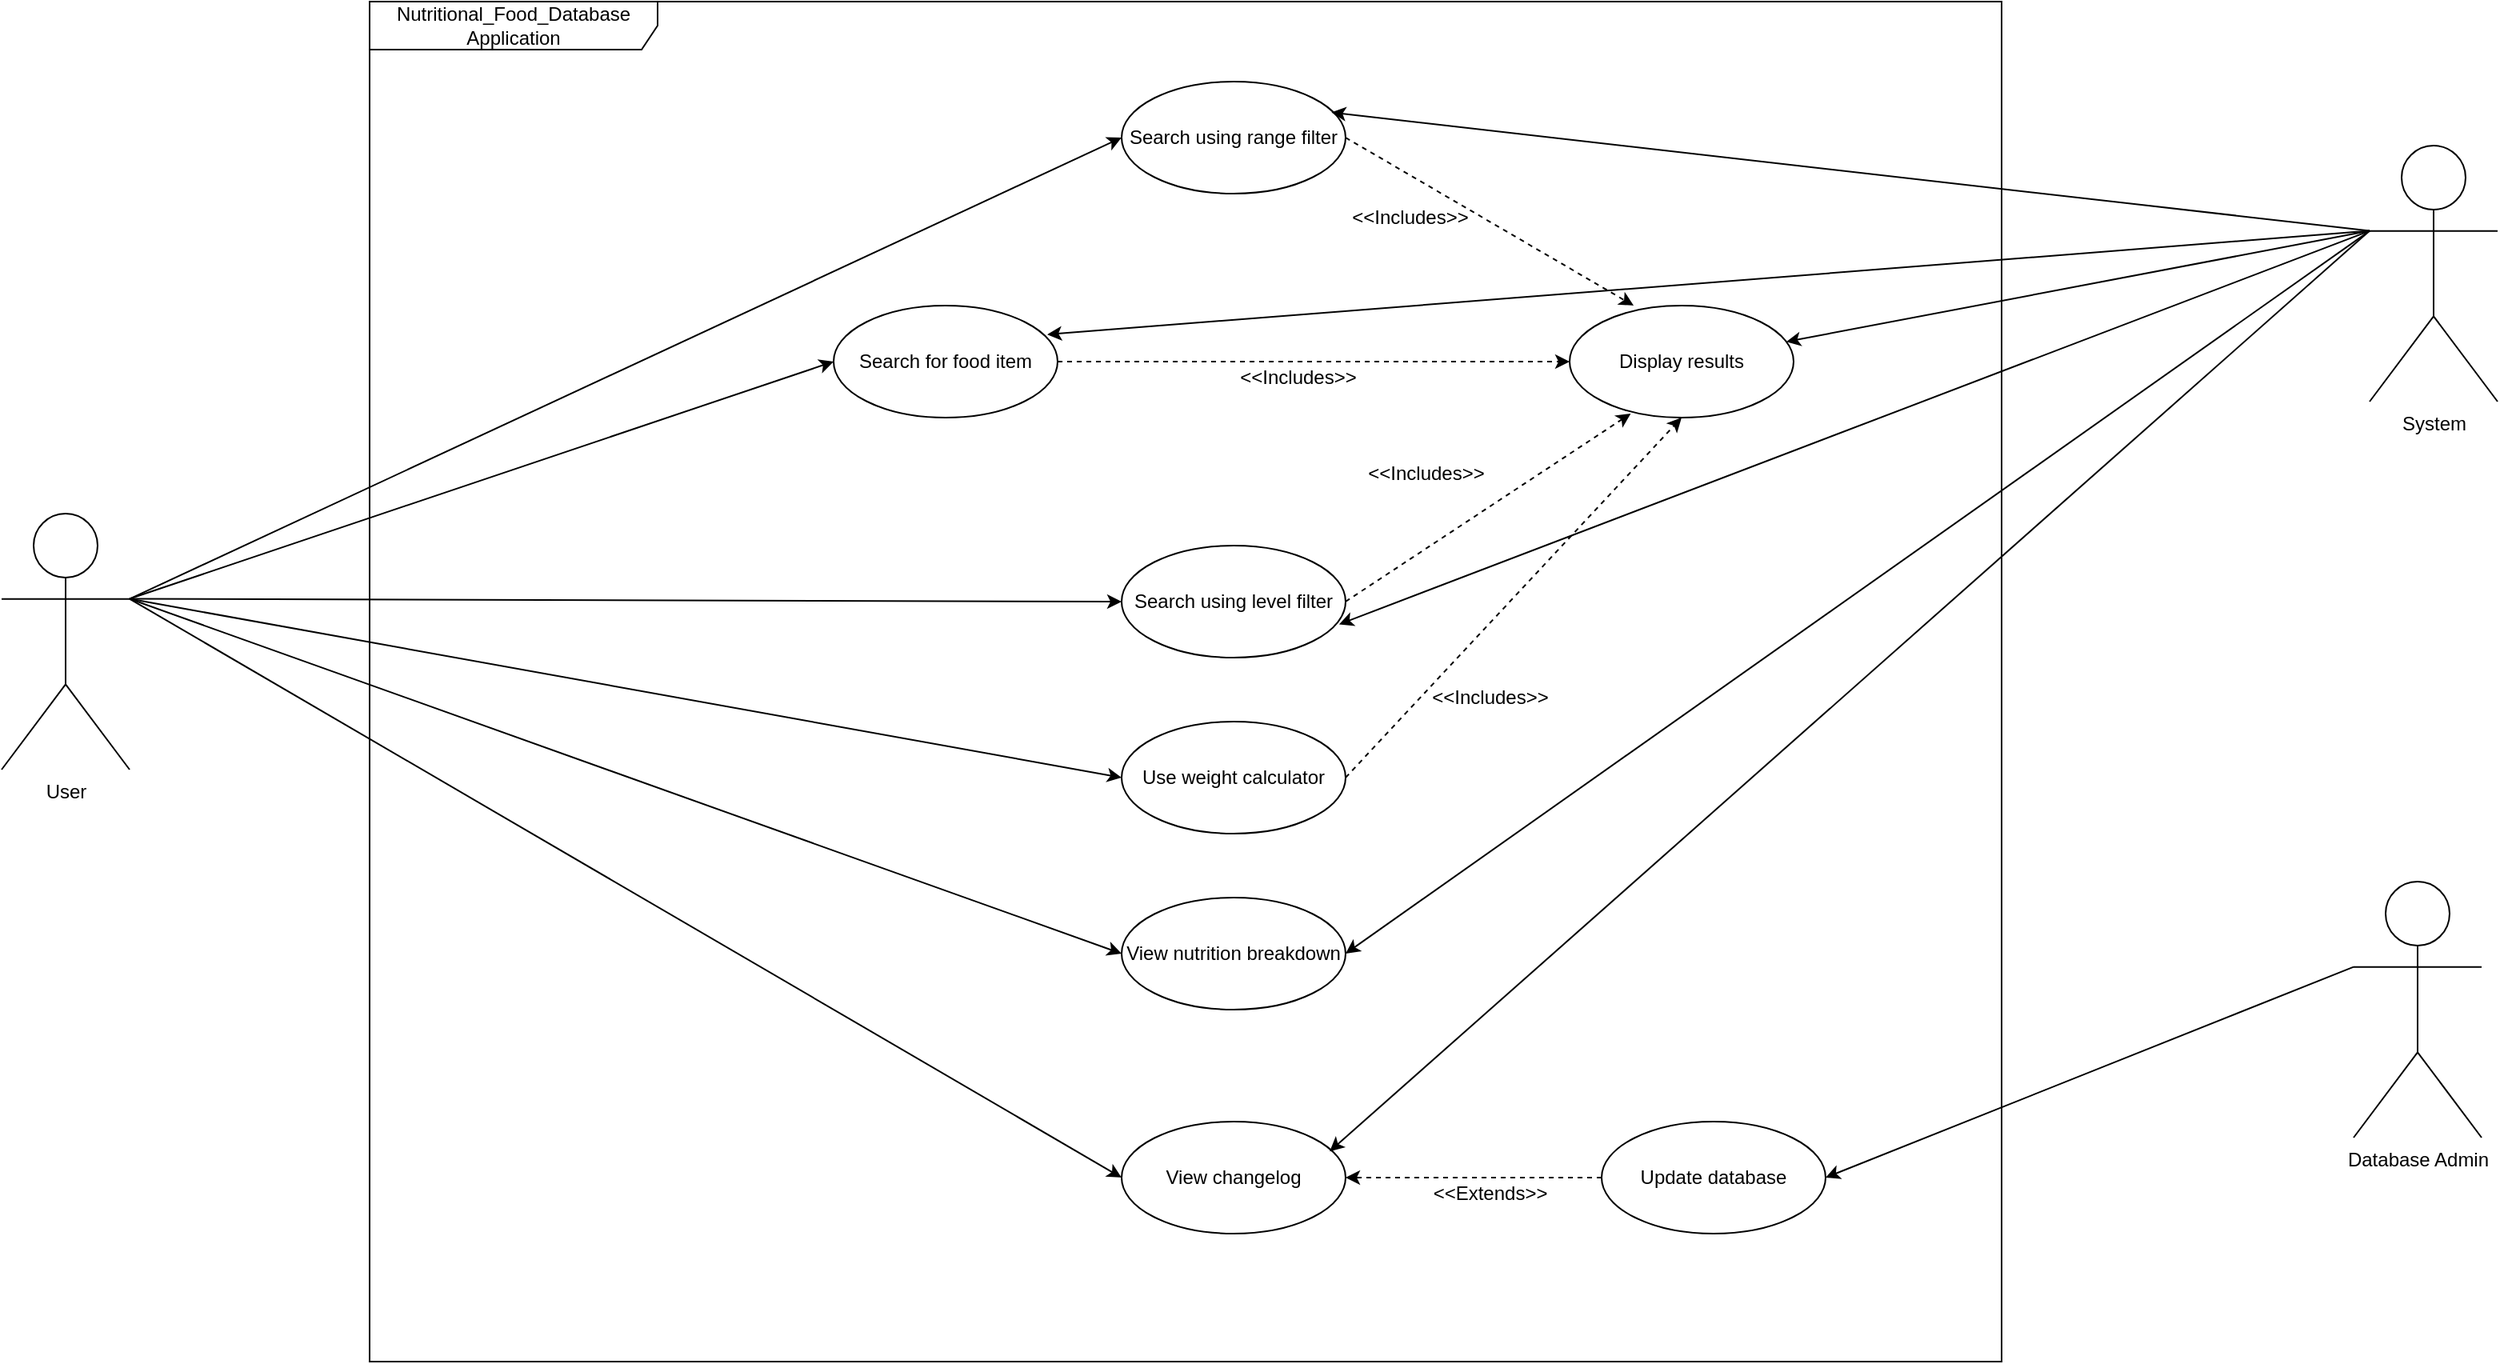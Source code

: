 <mxfile version="24.7.7">
  <diagram name="Page-1" id="2261PH8Z9EJJNpethrZJ">
    <mxGraphModel dx="2924" dy="1113" grid="1" gridSize="10" guides="1" tooltips="1" connect="1" arrows="1" fold="1" page="1" pageScale="1" pageWidth="850" pageHeight="1100" math="0" shadow="0">
      <root>
        <mxCell id="0" />
        <mxCell id="1" parent="0" />
        <mxCell id="-7jSWL6eJSZ1970H9pZF-1" value="Nutritional_Food_Database Application" style="shape=umlFrame;whiteSpace=wrap;html=1;pointerEvents=0;width=180;height=30;" parent="1" vertex="1">
          <mxGeometry x="150" y="150" width="1020" height="850" as="geometry" />
        </mxCell>
        <mxCell id="-7jSWL6eJSZ1970H9pZF-10" style="rounded=0;orthogonalLoop=1;jettySize=auto;html=1;exitX=1;exitY=0.333;exitDx=0;exitDy=0;exitPerimeter=0;entryX=0;entryY=0.5;entryDx=0;entryDy=0;" parent="1" source="-7jSWL6eJSZ1970H9pZF-2" target="-7jSWL6eJSZ1970H9pZF-9" edge="1">
          <mxGeometry relative="1" as="geometry" />
        </mxCell>
        <mxCell id="-7jSWL6eJSZ1970H9pZF-11" style="rounded=0;orthogonalLoop=1;jettySize=auto;html=1;exitX=1;exitY=0.333;exitDx=0;exitDy=0;exitPerimeter=0;entryX=0;entryY=0.5;entryDx=0;entryDy=0;" parent="1" source="-7jSWL6eJSZ1970H9pZF-2" target="-7jSWL6eJSZ1970H9pZF-8" edge="1">
          <mxGeometry relative="1" as="geometry" />
        </mxCell>
        <mxCell id="-7jSWL6eJSZ1970H9pZF-12" style="rounded=0;orthogonalLoop=1;jettySize=auto;html=1;exitX=1;exitY=0.333;exitDx=0;exitDy=0;exitPerimeter=0;entryX=0;entryY=0.5;entryDx=0;entryDy=0;" parent="1" source="-7jSWL6eJSZ1970H9pZF-2" target="-7jSWL6eJSZ1970H9pZF-7" edge="1">
          <mxGeometry relative="1" as="geometry" />
        </mxCell>
        <mxCell id="-7jSWL6eJSZ1970H9pZF-13" style="rounded=0;orthogonalLoop=1;jettySize=auto;html=1;exitX=1;exitY=0.333;exitDx=0;exitDy=0;exitPerimeter=0;entryX=0;entryY=0.5;entryDx=0;entryDy=0;" parent="1" source="-7jSWL6eJSZ1970H9pZF-2" target="-7jSWL6eJSZ1970H9pZF-6" edge="1">
          <mxGeometry relative="1" as="geometry" />
        </mxCell>
        <mxCell id="-7jSWL6eJSZ1970H9pZF-14" style="rounded=0;orthogonalLoop=1;jettySize=auto;html=1;exitX=1;exitY=0.333;exitDx=0;exitDy=0;exitPerimeter=0;entryX=0;entryY=0.5;entryDx=0;entryDy=0;" parent="1" source="-7jSWL6eJSZ1970H9pZF-2" target="-7jSWL6eJSZ1970H9pZF-5" edge="1">
          <mxGeometry relative="1" as="geometry" />
        </mxCell>
        <mxCell id="-7jSWL6eJSZ1970H9pZF-45" style="rounded=0;orthogonalLoop=1;jettySize=auto;html=1;exitX=1;exitY=0.333;exitDx=0;exitDy=0;exitPerimeter=0;entryX=0;entryY=0.5;entryDx=0;entryDy=0;" parent="1" source="-7jSWL6eJSZ1970H9pZF-2" target="-7jSWL6eJSZ1970H9pZF-44" edge="1">
          <mxGeometry relative="1" as="geometry" />
        </mxCell>
        <mxCell id="-7jSWL6eJSZ1970H9pZF-2" value="User" style="shape=umlActor;verticalLabelPosition=bottom;verticalAlign=top;html=1;" parent="1" vertex="1">
          <mxGeometry x="-80" y="470" width="80" height="160" as="geometry" />
        </mxCell>
        <mxCell id="-7jSWL6eJSZ1970H9pZF-17" style="rounded=0;orthogonalLoop=1;jettySize=auto;html=1;exitX=0;exitY=0.333;exitDx=0;exitDy=0;exitPerimeter=0;entryX=1;entryY=0.5;entryDx=0;entryDy=0;" parent="1" source="-7jSWL6eJSZ1970H9pZF-3" target="-7jSWL6eJSZ1970H9pZF-16" edge="1">
          <mxGeometry relative="1" as="geometry" />
        </mxCell>
        <mxCell id="-7jSWL6eJSZ1970H9pZF-3" value="Database Admin" style="shape=umlActor;verticalLabelPosition=bottom;verticalAlign=top;html=1;" parent="1" vertex="1">
          <mxGeometry x="1390" y="700" width="80" height="160" as="geometry" />
        </mxCell>
        <mxCell id="-7jSWL6eJSZ1970H9pZF-35" style="rounded=0;orthogonalLoop=1;jettySize=auto;html=1;exitX=0;exitY=0.333;exitDx=0;exitDy=0;exitPerimeter=0;" parent="1" source="-7jSWL6eJSZ1970H9pZF-4" target="-7jSWL6eJSZ1970H9pZF-15" edge="1">
          <mxGeometry relative="1" as="geometry" />
        </mxCell>
        <mxCell id="-7jSWL6eJSZ1970H9pZF-40" style="rounded=0;orthogonalLoop=1;jettySize=auto;html=1;exitX=0;exitY=0.333;exitDx=0;exitDy=0;exitPerimeter=0;entryX=1;entryY=0.5;entryDx=0;entryDy=0;" parent="1" source="-7jSWL6eJSZ1970H9pZF-4" target="-7jSWL6eJSZ1970H9pZF-8" edge="1">
          <mxGeometry relative="1" as="geometry" />
        </mxCell>
        <mxCell id="-7jSWL6eJSZ1970H9pZF-4" value="System" style="shape=umlActor;verticalLabelPosition=bottom;verticalAlign=top;html=1;" parent="1" vertex="1">
          <mxGeometry x="1400" y="240" width="80" height="160" as="geometry" />
        </mxCell>
        <mxCell id="-7jSWL6eJSZ1970H9pZF-30" style="edgeStyle=orthogonalEdgeStyle;rounded=0;orthogonalLoop=1;jettySize=auto;html=1;exitX=1;exitY=0.5;exitDx=0;exitDy=0;entryX=0;entryY=0.5;entryDx=0;entryDy=0;dashed=1;" parent="1" source="-7jSWL6eJSZ1970H9pZF-5" target="-7jSWL6eJSZ1970H9pZF-15" edge="1">
          <mxGeometry relative="1" as="geometry" />
        </mxCell>
        <mxCell id="-7jSWL6eJSZ1970H9pZF-5" value="Search for food item" style="ellipse;whiteSpace=wrap;html=1;" parent="1" vertex="1">
          <mxGeometry x="440" y="340" width="140" height="70" as="geometry" />
        </mxCell>
        <mxCell id="-7jSWL6eJSZ1970H9pZF-6" value="&lt;p class=&quot;MsoNormal&quot;&gt;Search using range filter&lt;/p&gt;" style="ellipse;whiteSpace=wrap;html=1;" parent="1" vertex="1">
          <mxGeometry x="620" y="200" width="140" height="70" as="geometry" />
        </mxCell>
        <mxCell id="-7jSWL6eJSZ1970H9pZF-7" value="&lt;p class=&quot;MsoNormal&quot;&gt;Search using level filter&lt;/p&gt;" style="ellipse;whiteSpace=wrap;html=1;" parent="1" vertex="1">
          <mxGeometry x="620" y="490" width="140" height="70" as="geometry" />
        </mxCell>
        <mxCell id="-7jSWL6eJSZ1970H9pZF-8" value="View nutrition breakdown" style="ellipse;whiteSpace=wrap;html=1;" parent="1" vertex="1">
          <mxGeometry x="620" y="710" width="140" height="70" as="geometry" />
        </mxCell>
        <mxCell id="-7jSWL6eJSZ1970H9pZF-9" value="View changelog" style="ellipse;whiteSpace=wrap;html=1;" parent="1" vertex="1">
          <mxGeometry x="620" y="850" width="140" height="70" as="geometry" />
        </mxCell>
        <mxCell id="-7jSWL6eJSZ1970H9pZF-15" value="Display results" style="ellipse;whiteSpace=wrap;html=1;" parent="1" vertex="1">
          <mxGeometry x="900" y="340" width="140" height="70" as="geometry" />
        </mxCell>
        <mxCell id="-7jSWL6eJSZ1970H9pZF-18" style="rounded=0;orthogonalLoop=1;jettySize=auto;html=1;exitX=0;exitY=0.5;exitDx=0;exitDy=0;entryX=1;entryY=0.5;entryDx=0;entryDy=0;dashed=1;" parent="1" source="-7jSWL6eJSZ1970H9pZF-16" target="-7jSWL6eJSZ1970H9pZF-9" edge="1">
          <mxGeometry relative="1" as="geometry" />
        </mxCell>
        <mxCell id="-7jSWL6eJSZ1970H9pZF-16" value="Update database" style="ellipse;whiteSpace=wrap;html=1;" parent="1" vertex="1">
          <mxGeometry x="920" y="850" width="140" height="70" as="geometry" />
        </mxCell>
        <mxCell id="-7jSWL6eJSZ1970H9pZF-19" value="&amp;lt;&amp;lt;Extends&amp;gt;&amp;gt;" style="text;html=1;align=center;verticalAlign=middle;resizable=0;points=[];autosize=1;strokeColor=none;fillColor=none;" parent="1" vertex="1">
          <mxGeometry x="800" y="880" width="100" height="30" as="geometry" />
        </mxCell>
        <mxCell id="-7jSWL6eJSZ1970H9pZF-28" style="rounded=0;orthogonalLoop=1;jettySize=auto;html=1;exitX=1;exitY=0.5;exitDx=0;exitDy=0;entryX=0.273;entryY=0.964;entryDx=0;entryDy=0;entryPerimeter=0;dashed=1;" parent="1" source="-7jSWL6eJSZ1970H9pZF-7" target="-7jSWL6eJSZ1970H9pZF-15" edge="1">
          <mxGeometry relative="1" as="geometry" />
        </mxCell>
        <mxCell id="-7jSWL6eJSZ1970H9pZF-29" value="&amp;lt;&amp;lt;Includes&amp;gt;&amp;gt;" style="text;html=1;align=center;verticalAlign=middle;resizable=0;points=[];autosize=1;strokeColor=none;fillColor=none;" parent="1" vertex="1">
          <mxGeometry x="760" y="430" width="100" height="30" as="geometry" />
        </mxCell>
        <mxCell id="-7jSWL6eJSZ1970H9pZF-31" value="&amp;lt;&amp;lt;Includes&amp;gt;&amp;gt;" style="text;html=1;align=center;verticalAlign=middle;resizable=0;points=[];autosize=1;strokeColor=none;fillColor=none;" parent="1" vertex="1">
          <mxGeometry x="680" y="370" width="100" height="30" as="geometry" />
        </mxCell>
        <mxCell id="-7jSWL6eJSZ1970H9pZF-32" style="rounded=0;orthogonalLoop=1;jettySize=auto;html=1;exitX=1;exitY=0.5;exitDx=0;exitDy=0;entryX=0.286;entryY=0;entryDx=0;entryDy=0;entryPerimeter=0;dashed=1;" parent="1" source="-7jSWL6eJSZ1970H9pZF-6" target="-7jSWL6eJSZ1970H9pZF-15" edge="1">
          <mxGeometry relative="1" as="geometry" />
        </mxCell>
        <mxCell id="-7jSWL6eJSZ1970H9pZF-33" value="&amp;lt;&amp;lt;Includes&amp;gt;&amp;gt;" style="text;html=1;align=center;verticalAlign=middle;resizable=0;points=[];autosize=1;strokeColor=none;fillColor=none;" parent="1" vertex="1">
          <mxGeometry x="750" y="270" width="100" height="30" as="geometry" />
        </mxCell>
        <mxCell id="-7jSWL6eJSZ1970H9pZF-36" style="rounded=0;orthogonalLoop=1;jettySize=auto;html=1;exitX=0;exitY=0.333;exitDx=0;exitDy=0;exitPerimeter=0;entryX=0.971;entryY=0.703;entryDx=0;entryDy=0;entryPerimeter=0;" parent="1" source="-7jSWL6eJSZ1970H9pZF-4" target="-7jSWL6eJSZ1970H9pZF-7" edge="1">
          <mxGeometry relative="1" as="geometry" />
        </mxCell>
        <mxCell id="-7jSWL6eJSZ1970H9pZF-37" style="rounded=0;orthogonalLoop=1;jettySize=auto;html=1;exitX=0;exitY=0.333;exitDx=0;exitDy=0;exitPerimeter=0;entryX=0.937;entryY=0.275;entryDx=0;entryDy=0;entryPerimeter=0;" parent="1" source="-7jSWL6eJSZ1970H9pZF-4" target="-7jSWL6eJSZ1970H9pZF-6" edge="1">
          <mxGeometry relative="1" as="geometry" />
        </mxCell>
        <mxCell id="-7jSWL6eJSZ1970H9pZF-39" style="rounded=0;orthogonalLoop=1;jettySize=auto;html=1;exitX=0;exitY=0.333;exitDx=0;exitDy=0;exitPerimeter=0;entryX=0.954;entryY=0.258;entryDx=0;entryDy=0;entryPerimeter=0;" parent="1" source="-7jSWL6eJSZ1970H9pZF-4" target="-7jSWL6eJSZ1970H9pZF-5" edge="1">
          <mxGeometry relative="1" as="geometry" />
        </mxCell>
        <mxCell id="-7jSWL6eJSZ1970H9pZF-41" style="rounded=0;orthogonalLoop=1;jettySize=auto;html=1;exitX=0;exitY=0.333;exitDx=0;exitDy=0;exitPerimeter=0;entryX=0.929;entryY=0.266;entryDx=0;entryDy=0;entryPerimeter=0;" parent="1" source="-7jSWL6eJSZ1970H9pZF-4" target="-7jSWL6eJSZ1970H9pZF-9" edge="1">
          <mxGeometry relative="1" as="geometry" />
        </mxCell>
        <mxCell id="-7jSWL6eJSZ1970H9pZF-44" value="Use weight calculator" style="ellipse;whiteSpace=wrap;html=1;" parent="1" vertex="1">
          <mxGeometry x="620" y="600" width="140" height="70" as="geometry" />
        </mxCell>
        <mxCell id="uWtG_uVFtxl2AVF02zGx-2" style="rounded=0;orthogonalLoop=1;jettySize=auto;html=1;exitX=1;exitY=0.5;exitDx=0;exitDy=0;entryX=0.5;entryY=1;entryDx=0;entryDy=0;dashed=1;" edge="1" parent="1" source="-7jSWL6eJSZ1970H9pZF-44" target="-7jSWL6eJSZ1970H9pZF-15">
          <mxGeometry relative="1" as="geometry">
            <mxPoint x="780" y="630" as="sourcePoint" />
            <mxPoint x="958" y="512" as="targetPoint" />
          </mxGeometry>
        </mxCell>
        <mxCell id="uWtG_uVFtxl2AVF02zGx-3" value="&amp;lt;&amp;lt;Includes&amp;gt;&amp;gt;" style="text;html=1;align=center;verticalAlign=middle;resizable=0;points=[];autosize=1;strokeColor=none;fillColor=none;" vertex="1" parent="1">
          <mxGeometry x="800" y="570" width="100" height="30" as="geometry" />
        </mxCell>
      </root>
    </mxGraphModel>
  </diagram>
</mxfile>
